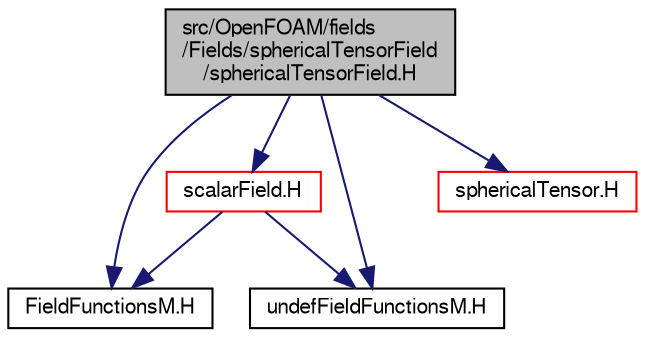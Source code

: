 digraph "src/OpenFOAM/fields/Fields/sphericalTensorField/sphericalTensorField.H"
{
  bgcolor="transparent";
  edge [fontname="FreeSans",fontsize="10",labelfontname="FreeSans",labelfontsize="10"];
  node [fontname="FreeSans",fontsize="10",shape=record];
  Node0 [label="src/OpenFOAM/fields\l/Fields/sphericalTensorField\l/sphericalTensorField.H",height=0.2,width=0.4,color="black", fillcolor="grey75", style="filled", fontcolor="black"];
  Node0 -> Node1 [color="midnightblue",fontsize="10",style="solid",fontname="FreeSans"];
  Node1 [label="scalarField.H",height=0.2,width=0.4,color="red",URL="$a09656.html"];
  Node1 -> Node60 [color="midnightblue",fontsize="10",style="solid",fontname="FreeSans"];
  Node60 [label="FieldFunctionsM.H",height=0.2,width=0.4,color="black",URL="$a09587.html",tooltip="High performance macro functions for Field<Type> algebra. These expand using either array element acc..."];
  Node1 -> Node80 [color="midnightblue",fontsize="10",style="solid",fontname="FreeSans"];
  Node80 [label="undefFieldFunctionsM.H",height=0.2,width=0.4,color="black",URL="$a09605.html"];
  Node0 -> Node81 [color="midnightblue",fontsize="10",style="solid",fontname="FreeSans"];
  Node81 [label="sphericalTensor.H",height=0.2,width=0.4,color="red",URL="$a12560.html"];
  Node0 -> Node60 [color="midnightblue",fontsize="10",style="solid",fontname="FreeSans"];
  Node0 -> Node80 [color="midnightblue",fontsize="10",style="solid",fontname="FreeSans"];
}
